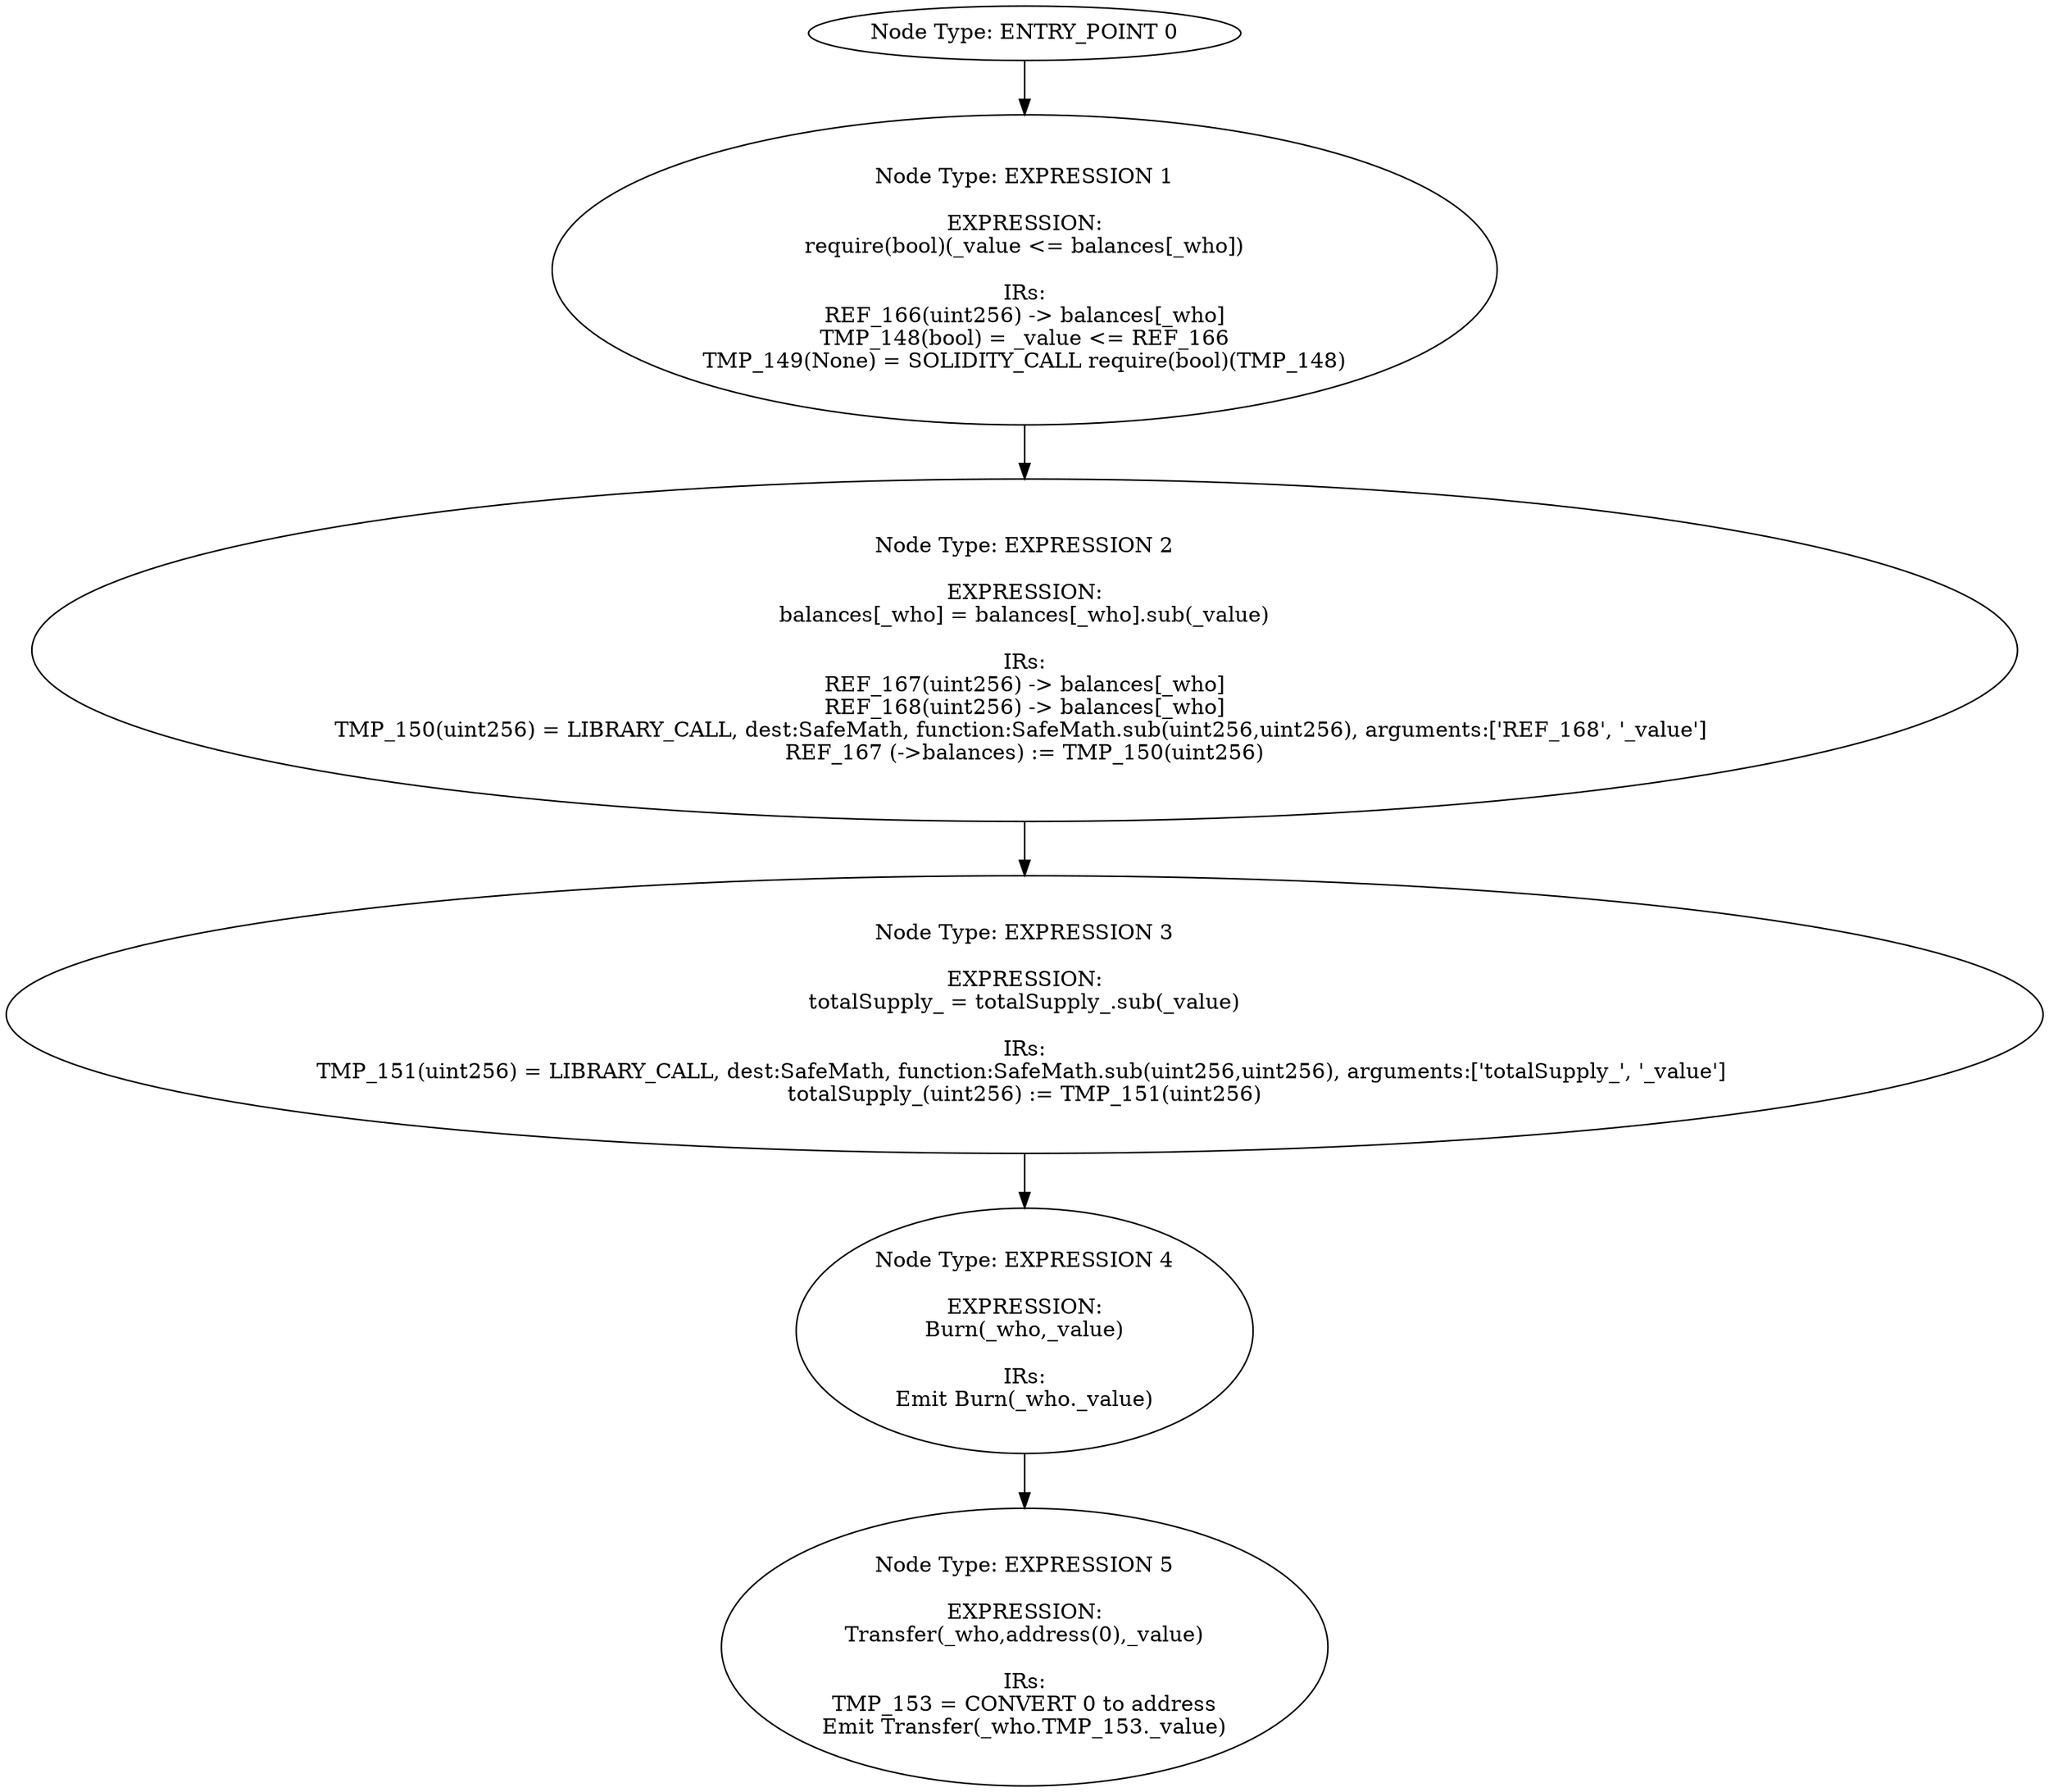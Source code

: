 digraph{
0[label="Node Type: ENTRY_POINT 0
"];
0->1;
1[label="Node Type: EXPRESSION 1

EXPRESSION:
require(bool)(_value <= balances[_who])

IRs:
REF_166(uint256) -> balances[_who]
TMP_148(bool) = _value <= REF_166
TMP_149(None) = SOLIDITY_CALL require(bool)(TMP_148)"];
1->2;
2[label="Node Type: EXPRESSION 2

EXPRESSION:
balances[_who] = balances[_who].sub(_value)

IRs:
REF_167(uint256) -> balances[_who]
REF_168(uint256) -> balances[_who]
TMP_150(uint256) = LIBRARY_CALL, dest:SafeMath, function:SafeMath.sub(uint256,uint256), arguments:['REF_168', '_value'] 
REF_167 (->balances) := TMP_150(uint256)"];
2->3;
3[label="Node Type: EXPRESSION 3

EXPRESSION:
totalSupply_ = totalSupply_.sub(_value)

IRs:
TMP_151(uint256) = LIBRARY_CALL, dest:SafeMath, function:SafeMath.sub(uint256,uint256), arguments:['totalSupply_', '_value'] 
totalSupply_(uint256) := TMP_151(uint256)"];
3->4;
4[label="Node Type: EXPRESSION 4

EXPRESSION:
Burn(_who,_value)

IRs:
Emit Burn(_who._value)"];
4->5;
5[label="Node Type: EXPRESSION 5

EXPRESSION:
Transfer(_who,address(0),_value)

IRs:
TMP_153 = CONVERT 0 to address
Emit Transfer(_who.TMP_153._value)"];
}
